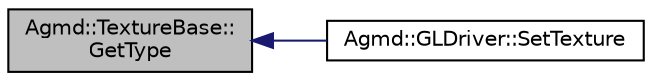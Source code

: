 digraph "Agmd::TextureBase::GetType"
{
  edge [fontname="Helvetica",fontsize="10",labelfontname="Helvetica",labelfontsize="10"];
  node [fontname="Helvetica",fontsize="10",shape=record];
  rankdir="LR";
  Node1 [label="Agmd::TextureBase::\lGetType",height=0.2,width=0.4,color="black", fillcolor="grey75", style="filled" fontcolor="black"];
  Node1 -> Node2 [dir="back",color="midnightblue",fontsize="10",style="solid",fontname="Helvetica"];
  Node2 [label="Agmd::GLDriver::SetTexture",height=0.2,width=0.4,color="black", fillcolor="white", style="filled",URL="$class_agmd_1_1_g_l_driver.html#a0434677977067223edacb20476df942c"];
}
